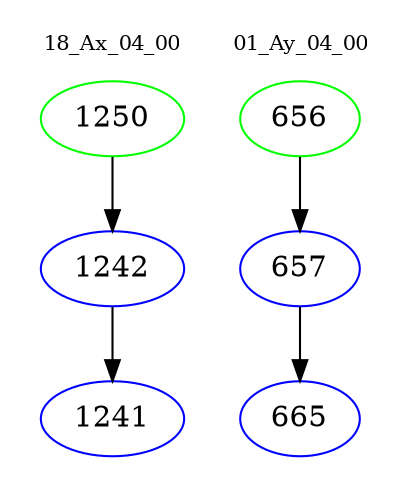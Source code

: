 digraph{
subgraph cluster_0 {
color = white
label = "18_Ax_04_00";
fontsize=10;
T0_1250 [label="1250", color="green"]
T0_1250 -> T0_1242 [color="black"]
T0_1242 [label="1242", color="blue"]
T0_1242 -> T0_1241 [color="black"]
T0_1241 [label="1241", color="blue"]
}
subgraph cluster_1 {
color = white
label = "01_Ay_04_00";
fontsize=10;
T1_656 [label="656", color="green"]
T1_656 -> T1_657 [color="black"]
T1_657 [label="657", color="blue"]
T1_657 -> T1_665 [color="black"]
T1_665 [label="665", color="blue"]
}
}
